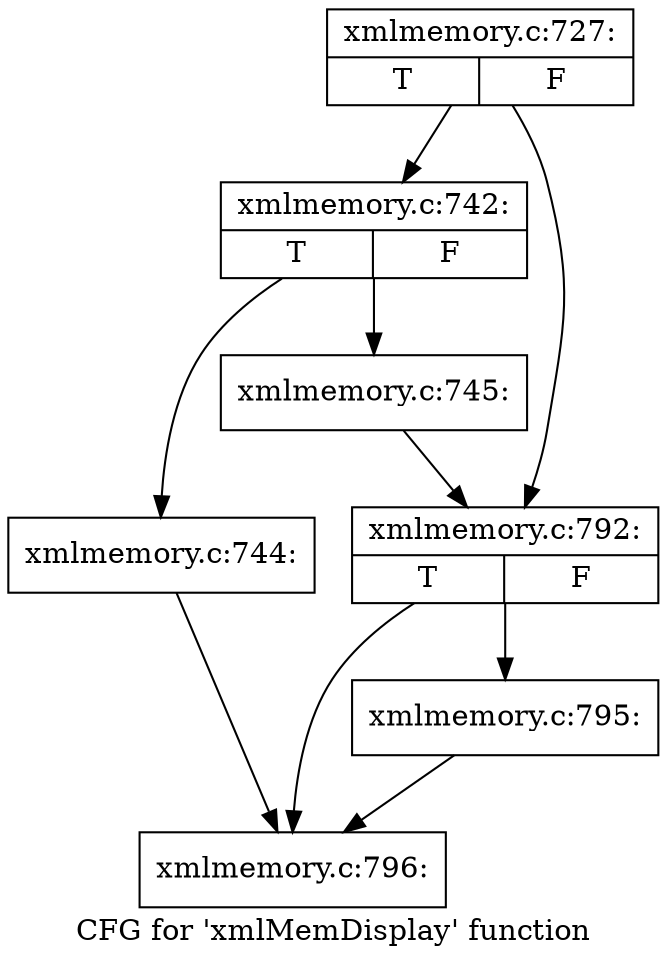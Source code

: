 digraph "CFG for 'xmlMemDisplay' function" {
	label="CFG for 'xmlMemDisplay' function";

	Node0x4b70000 [shape=record,label="{xmlmemory.c:727:|{<s0>T|<s1>F}}"];
	Node0x4b70000 -> Node0x4a64d40;
	Node0x4b70000 -> Node0x4b46eb0;
	Node0x4a64d40 [shape=record,label="{xmlmemory.c:742:|{<s0>T|<s1>F}}"];
	Node0x4a64d40 -> Node0x4b727c0;
	Node0x4a64d40 -> Node0x4b72810;
	Node0x4b727c0 [shape=record,label="{xmlmemory.c:744:}"];
	Node0x4b727c0 -> Node0x4b57de0;
	Node0x4b72810 [shape=record,label="{xmlmemory.c:745:}"];
	Node0x4b72810 -> Node0x4b46eb0;
	Node0x4b46eb0 [shape=record,label="{xmlmemory.c:792:|{<s0>T|<s1>F}}"];
	Node0x4b46eb0 -> Node0x4b57d90;
	Node0x4b46eb0 -> Node0x4b57de0;
	Node0x4b57d90 [shape=record,label="{xmlmemory.c:795:}"];
	Node0x4b57d90 -> Node0x4b57de0;
	Node0x4b57de0 [shape=record,label="{xmlmemory.c:796:}"];
}
